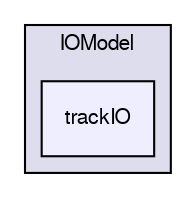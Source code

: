 digraph "/home/cgoniva/CFDEM/CFDEM-x.x-2.1.x/CFDEMcoupling-PUBLIC/src/lagrangian/cfdemParticle/subModels/IOModel/trackIO" {
  compound=true
  node [ fontsize="10", fontname="FreeSans"];
  edge [ labelfontsize="10", labelfontname="FreeSans"];
  subgraph clusterdir_1dfa0bd845c9ce5429e1e788a752f15e {
    graph [ bgcolor="#ddddee", pencolor="black", label="IOModel" fontname="FreeSans", fontsize="10", URL="dir_1dfa0bd845c9ce5429e1e788a752f15e.html"]
  dir_1583f51d63ea7ada92cd1c6be4a851d2 [shape=box, label="trackIO", style="filled", fillcolor="#eeeeff", pencolor="black", URL="dir_1583f51d63ea7ada92cd1c6be4a851d2.html"];
  }
}
